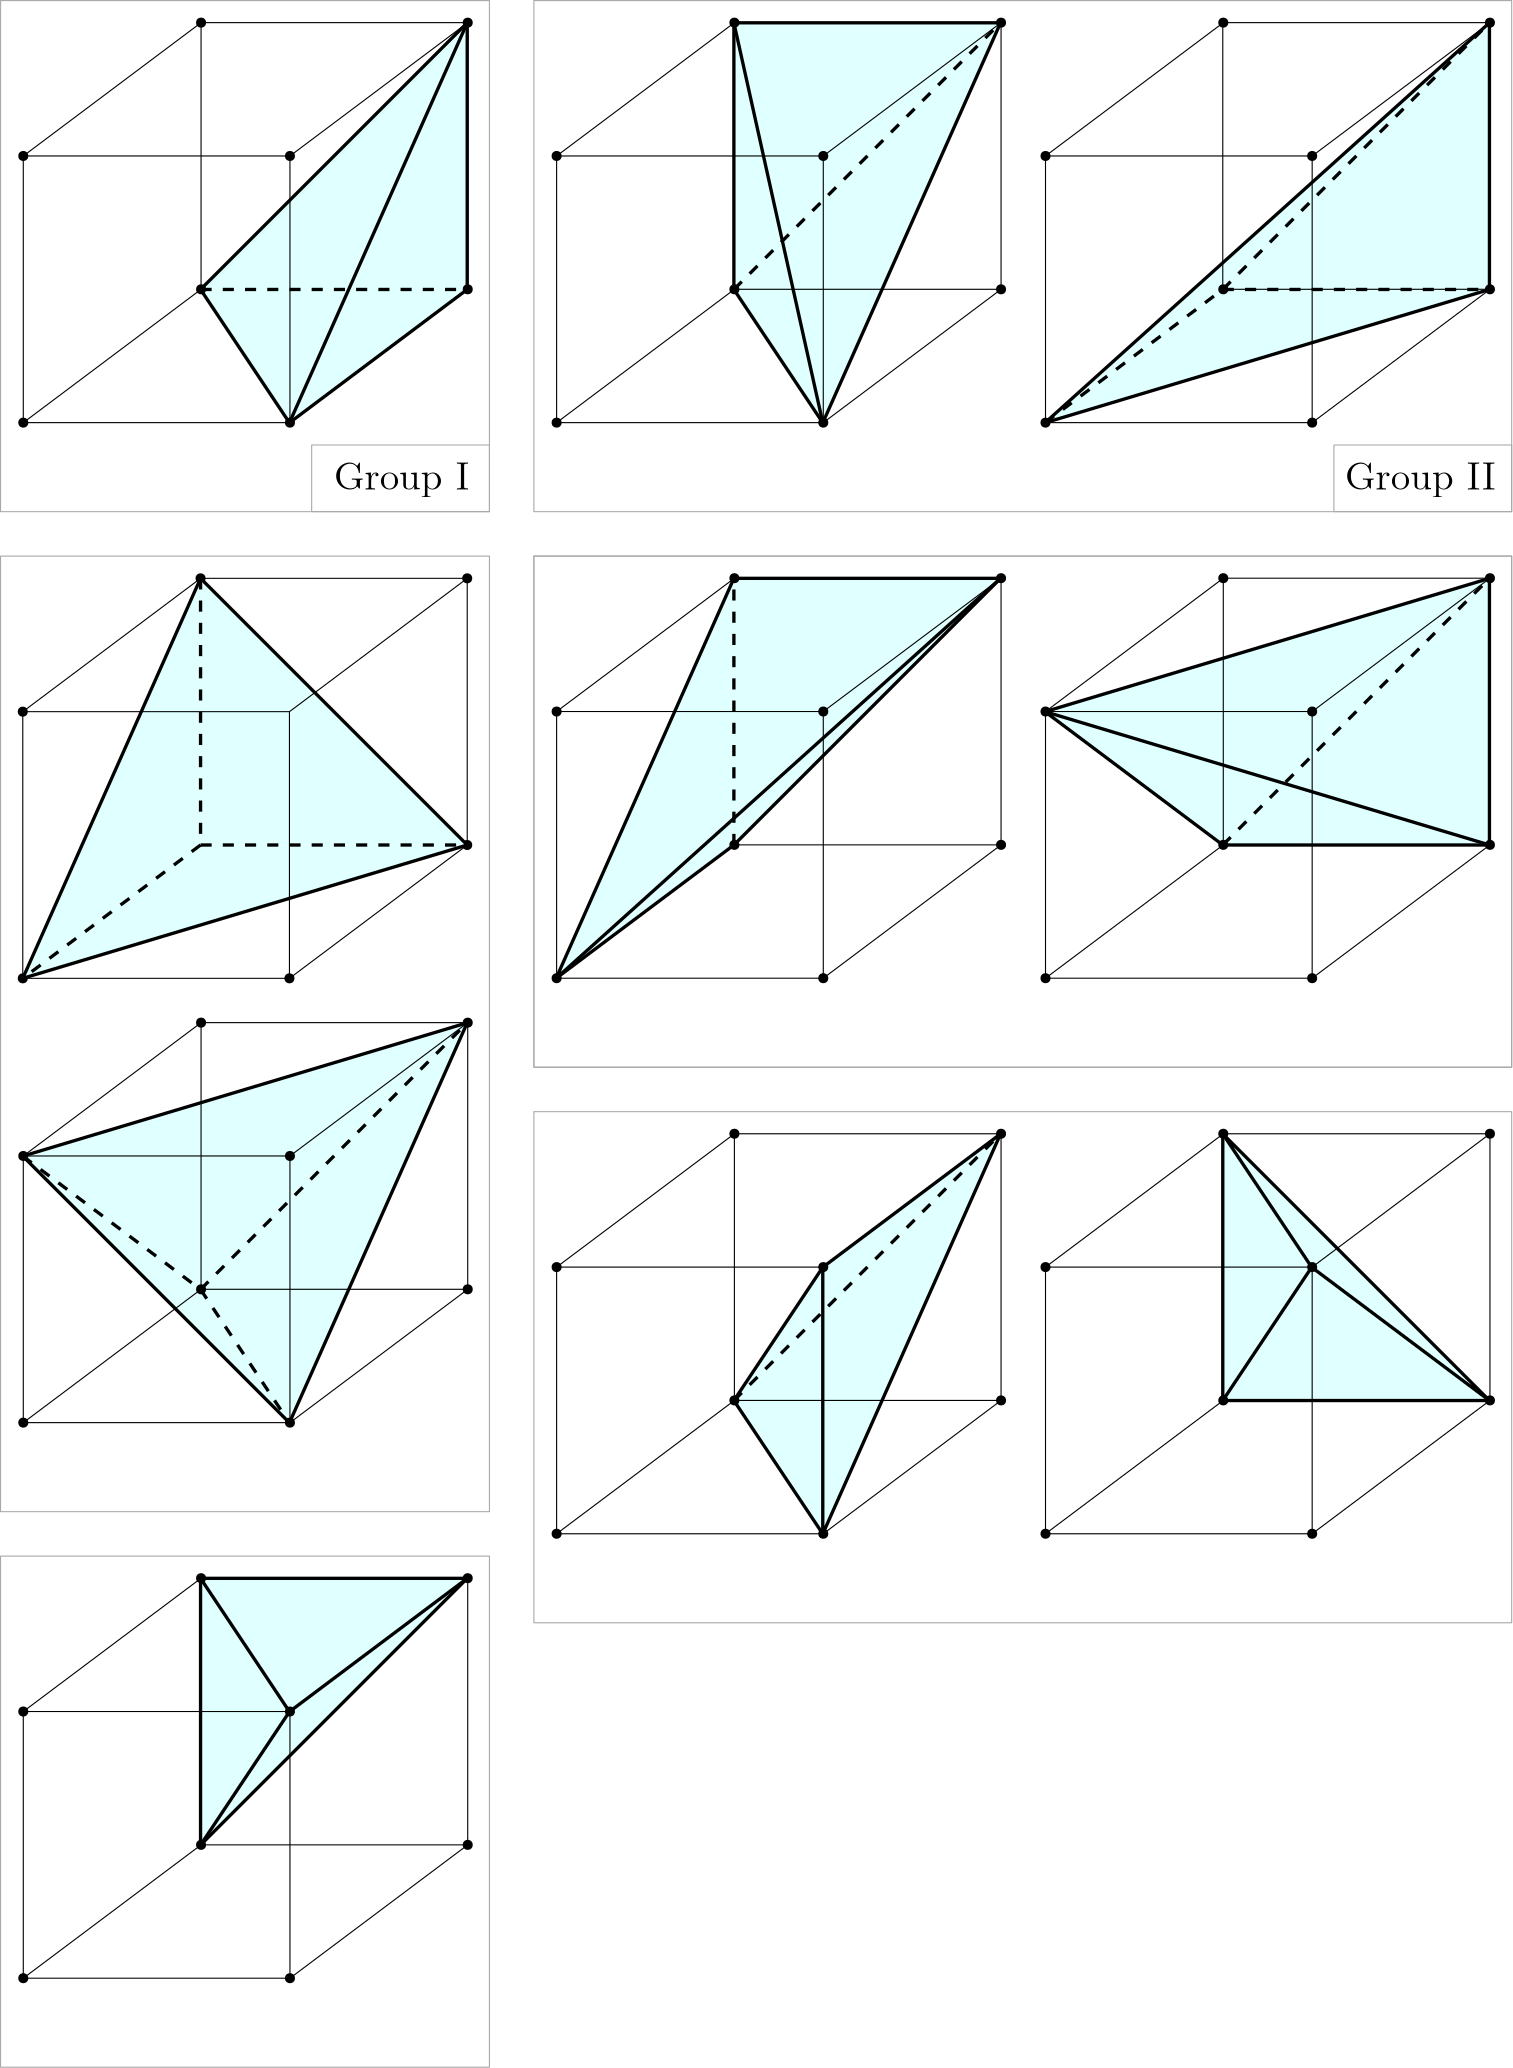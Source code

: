 <?xml version="1.0"?>
<!DOCTYPE ipe SYSTEM "ipe.dtd">
<ipe version="70206" creator="Ipe 7.2.7">
<info created="D:20180308150416" modified="D:20180308152148"/>
<ipestyle name="basic">
<symbol name="arrow/arc(spx)">
<path stroke="sym-stroke" fill="sym-stroke" pen="sym-pen">
0 0 m
-1 0.333 l
-1 -0.333 l
h
</path>
</symbol>
<symbol name="arrow/farc(spx)">
<path stroke="sym-stroke" fill="white" pen="sym-pen">
0 0 m
-1 0.333 l
-1 -0.333 l
h
</path>
</symbol>
<symbol name="arrow/ptarc(spx)">
<path stroke="sym-stroke" fill="sym-stroke" pen="sym-pen">
0 0 m
-1 0.333 l
-0.8 0 l
-1 -0.333 l
h
</path>
</symbol>
<symbol name="arrow/fptarc(spx)">
<path stroke="sym-stroke" fill="white" pen="sym-pen">
0 0 m
-1 0.333 l
-0.8 0 l
-1 -0.333 l
h
</path>
</symbol>
<symbol name="mark/circle(sx)" transformations="translations">
<path fill="sym-stroke">
0.6 0 0 0.6 0 0 e
0.4 0 0 0.4 0 0 e
</path>
</symbol>
<symbol name="mark/disk(sx)" transformations="translations">
<path fill="sym-stroke">
0.6 0 0 0.6 0 0 e
</path>
</symbol>
<symbol name="mark/fdisk(sfx)" transformations="translations">
<group>
<path fill="sym-fill">
0.5 0 0 0.5 0 0 e
</path>
<path fill="sym-stroke" fillrule="eofill">
0.6 0 0 0.6 0 0 e
0.4 0 0 0.4 0 0 e
</path>
</group>
</symbol>
<symbol name="mark/box(sx)" transformations="translations">
<path fill="sym-stroke" fillrule="eofill">
-0.6 -0.6 m
0.6 -0.6 l
0.6 0.6 l
-0.6 0.6 l
h
-0.4 -0.4 m
0.4 -0.4 l
0.4 0.4 l
-0.4 0.4 l
h
</path>
</symbol>
<symbol name="mark/square(sx)" transformations="translations">
<path fill="sym-stroke">
-0.6 -0.6 m
0.6 -0.6 l
0.6 0.6 l
-0.6 0.6 l
h
</path>
</symbol>
<symbol name="mark/fsquare(sfx)" transformations="translations">
<group>
<path fill="sym-fill">
-0.5 -0.5 m
0.5 -0.5 l
0.5 0.5 l
-0.5 0.5 l
h
</path>
<path fill="sym-stroke" fillrule="eofill">
-0.6 -0.6 m
0.6 -0.6 l
0.6 0.6 l
-0.6 0.6 l
h
-0.4 -0.4 m
0.4 -0.4 l
0.4 0.4 l
-0.4 0.4 l
h
</path>
</group>
</symbol>
<symbol name="mark/cross(sx)" transformations="translations">
<group>
<path fill="sym-stroke">
-0.43 -0.57 m
0.57 0.43 l
0.43 0.57 l
-0.57 -0.43 l
h
</path>
<path fill="sym-stroke">
-0.43 0.57 m
0.57 -0.43 l
0.43 -0.57 l
-0.57 0.43 l
h
</path>
</group>
</symbol>
<symbol name="arrow/fnormal(spx)">
<path stroke="sym-stroke" fill="white" pen="sym-pen">
0 0 m
-1 0.333 l
-1 -0.333 l
h
</path>
</symbol>
<symbol name="arrow/pointed(spx)">
<path stroke="sym-stroke" fill="sym-stroke" pen="sym-pen">
0 0 m
-1 0.333 l
-0.8 0 l
-1 -0.333 l
h
</path>
</symbol>
<symbol name="arrow/fpointed(spx)">
<path stroke="sym-stroke" fill="white" pen="sym-pen">
0 0 m
-1 0.333 l
-0.8 0 l
-1 -0.333 l
h
</path>
</symbol>
<symbol name="arrow/linear(spx)">
<path stroke="sym-stroke" pen="sym-pen">
-1 0.333 m
0 0 l
-1 -0.333 l
</path>
</symbol>
<symbol name="arrow/fdouble(spx)">
<path stroke="sym-stroke" fill="white" pen="sym-pen">
0 0 m
-1 0.333 l
-1 -0.333 l
h
-1 0 m
-2 0.333 l
-2 -0.333 l
h
</path>
</symbol>
<symbol name="arrow/double(spx)">
<path stroke="sym-stroke" fill="sym-stroke" pen="sym-pen">
0 0 m
-1 0.333 l
-1 -0.333 l
h
-1 0 m
-2 0.333 l
-2 -0.333 l
h
</path>
</symbol>
<pen name="heavier" value="0.8"/>
<pen name="fat" value="1.2"/>
<pen name="ultrafat" value="2"/>
<symbolsize name="large" value="5"/>
<symbolsize name="small" value="2"/>
<symbolsize name="tiny" value="1.1"/>
<arrowsize name="large" value="10"/>
<arrowsize name="small" value="5"/>
<arrowsize name="tiny" value="3"/>
<color name="red" value="1 0 0"/>
<color name="green" value="0 1 0"/>
<color name="blue" value="0 0 1"/>
<color name="yellow" value="1 1 0"/>
<color name="orange" value="1 0.647 0"/>
<color name="gold" value="1 0.843 0"/>
<color name="purple" value="0.627 0.125 0.941"/>
<color name="gray" value="0.745"/>
<color name="brown" value="0.647 0.165 0.165"/>
<color name="navy" value="0 0 0.502"/>
<color name="pink" value="1 0.753 0.796"/>
<color name="seagreen" value="0.18 0.545 0.341"/>
<color name="turquoise" value="0.251 0.878 0.816"/>
<color name="violet" value="0.933 0.51 0.933"/>
<color name="darkblue" value="0 0 0.545"/>
<color name="darkcyan" value="0 0.545 0.545"/>
<color name="darkgray" value="0.663"/>
<color name="darkgreen" value="0 0.392 0"/>
<color name="darkmagenta" value="0.545 0 0.545"/>
<color name="darkorange" value="1 0.549 0"/>
<color name="darkred" value="0.545 0 0"/>
<color name="lightblue" value="0.678 0.847 0.902"/>
<color name="lightcyan" value="0.878 1 1"/>
<color name="lightgray" value="0.827"/>
<color name="lightgreen" value="0.565 0.933 0.565"/>
<color name="lightyellow" value="1 1 0.878"/>
<dashstyle name="dashed" value="[4] 0"/>
<dashstyle name="dotted" value="[1 3] 0"/>
<dashstyle name="dash dotted" value="[4 2 1 2] 0"/>
<dashstyle name="dash dot dotted" value="[4 2 1 2 1 2] 0"/>
<textsize name="large" value="\large"/>
<textsize name="Large" value="\Large"/>
<textsize name="LARGE" value="\LARGE"/>
<textsize name="huge" value="\huge"/>
<textsize name="Huge" value="\Huge"/>
<textsize name="small" value="\small"/>
<textsize name="footnote" value="\footnotesize"/>
<textsize name="tiny" value="\tiny"/>
<textstyle name="center" begin="\begin{center}" end="\end{center}"/>
<textstyle name="itemize" begin="\begin{itemize}" end="\end{itemize}"/>
<textstyle name="item" begin="\begin{itemize}\item{}" end="\end{itemize}"/>
<gridsize name="4 pts" value="4"/>
<gridsize name="8 pts (~3 mm)" value="8"/>
<gridsize name="16 pts (~6 mm)" value="16"/>
<gridsize name="32 pts (~12 mm)" value="32"/>
<gridsize name="10 pts (~3.5 mm)" value="10"/>
<gridsize name="20 pts (~7 mm)" value="20"/>
<gridsize name="14 pts (~5 mm)" value="14"/>
<gridsize name="28 pts (~10 mm)" value="28"/>
<gridsize name="56 pts (~20 mm)" value="56"/>
<anglesize name="90 deg" value="90"/>
<anglesize name="60 deg" value="60"/>
<anglesize name="45 deg" value="45"/>
<anglesize name="30 deg" value="30"/>
<anglesize name="22.5 deg" value="22.5"/>
<opacity name="10%" value="0.1"/>
<opacity name="30%" value="0.3"/>
<opacity name="50%" value="0.5"/>
<opacity name="75%" value="0.75"/>
<tiling name="falling" angle="-60" step="4" width="1"/>
<tiling name="rising" angle="30" step="4" width="1"/>
</ipestyle>
<page>
<layer name="alpha"/>
<view layers="alpha" active="alpha"/>
<path layer="alpha" matrix="1 0 0 1 168.181 -135.95" stroke="black">
128 752 m
128 656 l
64 608 l
</path>
<path matrix="1 0 0 1 -23.819 64.05" stroke="black">
128 656 m
224 656 l
160 608 l
</path>
<path matrix="1 0 0 1 -24 -136" stroke="black">
128 656 m
224 656 l
160 608 l
</path>
<path matrix="1 0 0 1 216 64" fill="lightcyan">
80 256 m
112 208 l
176 352 l
112 304 l
80 256 l
</path>
<path matrix="1 0 0 1 40 -96" fill="lightcyan">
432 512 m
432 416 l
528 416 l
432 512 l
</path>
<path matrix="1 0 0 1 -152 -256" fill="lightcyan">
256 512 m
256 416 l
352 512 l
256 512 l
</path>
<path matrix="1 0 0 1 24 -56" fill="lightcyan">
16 464 m
176 512 l
112 368 l
16 464 l
</path>
<path matrix="1 0 0 1 40 -56" fill="lightcyan">
368 624 m
528 672 l
528 576 l
432 576 l
368 624 l
</path>
<path matrix="1 0 0 1 40 -56" fill="lightcyan">
256 672 m
192 528 l
256 576 l
352 672 l
256 672 l
</path>
<path matrix="1 0 0 1 392 144" fill="lightcyan">
176 672 m
176 576 l
16 528 l
176 672 l
</path>
<path matrix="1 0 0 1 -136 -16" fill="lightcyan">
432 736 m
464 688 l
528 832 l
432 832 l
432 736 l
</path>
<path matrix="1 0 0 1 -152 -16" fill="lightcyan">
352 736 m
288 688 l
256 736 l
352 832 l
352 736 l
</path>
<path matrix="1 0 0 1 -24 -136" stroke="black">
128 752 m
128 656 l
64 608 l
</path>
<use matrix="1 0 0 1 -24 -136" name="mark/disk(sx)" pos="128 752" size="normal" stroke="black"/>
<use matrix="1 0 0 1 -24 -136" name="mark/disk(sx)" pos="64 704" size="normal" stroke="black"/>
<use matrix="1 0 0 1 -24 -136" name="mark/disk(sx)" pos="160 704" size="normal" stroke="black"/>
<use matrix="1 0 0 1 -24 -136" name="mark/disk(sx)" pos="224 752" size="normal" stroke="black"/>
<use matrix="1 0 0 1 -24 -136" name="mark/disk(sx)" pos="224 656" size="normal" stroke="black"/>
<use matrix="1 0 0 1 -24 -136" name="mark/disk(sx)" pos="160 608" size="normal" stroke="black"/>
<use matrix="1 0 0 1 -24 -136" name="mark/disk(sx)" pos="64 608" size="normal" stroke="black"/>
<use matrix="1 0 0 1 -24 -136" name="mark/disk(sx)" pos="128 656" size="normal" stroke="black"/>
<path matrix="1 0 0 1 -24 56" stroke="black" fill="lightcyan" pen="fat">
128 560 m
64 416 l
224 464 l
128 560 l
</path>
<path matrix="1 0 0 1 -24 56" stroke="black" dash="dashed" pen="fat">
128 560 m
128 464 l
64 416 l
</path>
<path matrix="1 0 0 1 -24 56" stroke="black" dash="dashed" pen="fat">
128 464 m
224 464 l
</path>
<path matrix="1 0 0 1 -24 -136" stroke="black">
64 704 m
128 752 l
224 752 l
160 704 l
160 608 l
64 608 l
64 704 l
160 704 l
</path>
<path matrix="1 0 0 1 -24 -136" stroke="black">
224 752 m
224 656 l
</path>
<path matrix="1 0 0 1 -23.819 64.05" stroke="black">
64 704 m
128 752 l
224 752 l
160 704 l
160 608 l
64 608 l
64 704 l
160 704 l
</path>
<path matrix="1 0 0 1 -23.819 64.05" stroke="black">
128 752 m
128 656 l
64 608 l
</path>
<path matrix="1 0 0 1 -23.819 64.05" stroke="black">
224 752 m
224 656 l
</path>
<use matrix="1 0 0 1 -23.819 64.05" name="mark/disk(sx)" pos="128 752" size="normal" stroke="black"/>
<use matrix="1 0 0 1 -23.819 64.05" name="mark/disk(sx)" pos="64 704" size="normal" stroke="black"/>
<use matrix="1 0 0 1 -23.819 64.05" name="mark/disk(sx)" pos="160 704" size="normal" stroke="black"/>
<use matrix="1 0 0 1 -23.819 64.05" name="mark/disk(sx)" pos="224 752" size="normal" stroke="black"/>
<use matrix="1 0 0 1 -23.819 64.05" name="mark/disk(sx)" pos="224 656" size="normal" stroke="black"/>
<use matrix="1 0 0 1 -23.819 64.05" name="mark/disk(sx)" pos="160 608" size="normal" stroke="black"/>
<use matrix="1 0 0 1 -23.819 64.05" name="mark/disk(sx)" pos="64 608" size="normal" stroke="black"/>
<use matrix="1 0 0 1 -23.819 64.05" name="mark/disk(sx)" pos="128 656" size="normal" stroke="black"/>
<path matrix="1 0 0 1 -152 -16" stroke="black" dash="dashed" pen="fat">
256 736 m
352 736 l
</path>
<path matrix="1 0 0 1 -152 -16" stroke="black" pen="fat">
256 736 m
352 832 l
352 736 l
288 688 l
256 736 l
</path>
<path matrix="1 0 0 1 -152 -16" stroke="black" pen="fat">
288 688 m
352 832 l
</path>
<path matrix="1 0 0 1 168.181 64.05" stroke="black">
64 704 m
128 752 l
224 752 l
160 704 l
160 608 l
64 608 l
64 704 l
160 704 l
</path>
<path matrix="1 0 0 1 168.181 64.05" stroke="black">
128 752 m
128 656 l
64 608 l
</path>
<path matrix="1 0 0 1 168.181 64.05" stroke="black">
128 656 m
224 656 l
160 608 l
</path>
<path matrix="1 0 0 1 168.181 64.05" stroke="black">
224 752 m
224 656 l
</path>
<use matrix="1 0 0 1 168.181 64.05" name="mark/disk(sx)" pos="128 752" size="normal" stroke="black"/>
<use matrix="1 0 0 1 168.181 64.05" name="mark/disk(sx)" pos="64 704" size="normal" stroke="black"/>
<use matrix="1 0 0 1 168.181 64.05" name="mark/disk(sx)" pos="160 704" size="normal" stroke="black"/>
<use matrix="1 0 0 1 168.181 64.05" name="mark/disk(sx)" pos="224 752" size="normal" stroke="black"/>
<use matrix="1 0 0 1 168.181 64.05" name="mark/disk(sx)" pos="224 656" size="normal" stroke="black"/>
<use matrix="1 0 0 1 168.181 64.05" name="mark/disk(sx)" pos="160 608" size="normal" stroke="black"/>
<use matrix="1 0 0 1 168.181 64.05" name="mark/disk(sx)" pos="64 608" size="normal" stroke="black"/>
<use matrix="1 0 0 1 168.181 64.05" name="mark/disk(sx)" pos="128 656" size="normal" stroke="black"/>
<path matrix="1 0 0 1 -136 -16" stroke="black" pen="fat">
432 832 m
464 688 l
528 832 l
432 832 l
</path>
<path matrix="1 0 0 1 -136 -16" stroke="black" pen="fat">
432 736 m
464 688 l
</path>
<path matrix="1 0 0 1 -136 -16" stroke="black" pen="fat">
432 832 m
432 736 l
</path>
<path matrix="1 0 0 1 -136 -16" stroke="black" dash="dashed" pen="fat">
432 736 m
528 832 l
</path>
<path matrix="1 0 0 1 344.181 64.05" stroke="black">
64 704 m
128 752 l
224 752 l
160 704 l
160 608 l
64 608 l
64 704 l
160 704 l
</path>
<path matrix="1 0 0 1 344.181 64.05" stroke="black">
128 656 m
224 656 l
160 608 l
</path>
<path matrix="1 0 0 1 344.181 64.05" stroke="black">
224 752 m
224 656 l
</path>
<use matrix="1 0 0 1 344.181 64.05" name="mark/disk(sx)" pos="128 752" size="normal" stroke="black"/>
<use matrix="1 0 0 1 344.181 64.05" name="mark/disk(sx)" pos="64 704" size="normal" stroke="black"/>
<use matrix="1 0 0 1 344.181 64.05" name="mark/disk(sx)" pos="160 704" size="normal" stroke="black"/>
<use matrix="1 0 0 1 344.181 64.05" name="mark/disk(sx)" pos="224 752" size="normal" stroke="black"/>
<use matrix="1 0 0 1 344.181 64.05" name="mark/disk(sx)" pos="224 656" size="normal" stroke="black"/>
<use matrix="1 0 0 1 344.181 64.05" name="mark/disk(sx)" pos="160 608" size="normal" stroke="black"/>
<use matrix="1 0 0 1 344.181 64.05" name="mark/disk(sx)" pos="64 608" size="normal" stroke="black"/>
<use matrix="1 0 0 1 344.181 64.05" name="mark/disk(sx)" pos="128 656" size="normal" stroke="black"/>
<path matrix="1 0 0 1 392 144" stroke="black" pen="fat">
176 672 m
176 576 l
16 528 l
176 672 l
</path>
<path matrix="1 0 0 1 392 144" stroke="black" dash="dashed" pen="fat">
16 528 m
80 576 l
176 672 l
</path>
<path matrix="1 0 0 1 392 144" stroke="black" dash="dashed" pen="fat">
80 576 m
176 576 l
</path>
<path matrix="1 0 0 1 168.181 -135.95" stroke="black">
64 704 m
128 752 l
224 752 l
160 704 l
160 608 l
64 608 l
64 704 l
160 704 l
</path>
<path matrix="1 0 0 1 168.181 -135.95" stroke="black">
128 656 m
224 656 l
160 608 l
</path>
<path matrix="1 0 0 1 168.181 -135.95" stroke="black">
224 752 m
224 656 l
</path>
<use matrix="1 0 0 1 168.181 -135.95" name="mark/disk(sx)" pos="128 752" size="normal" stroke="black"/>
<use matrix="1 0 0 1 168.181 -135.95" name="mark/disk(sx)" pos="64 704" size="normal" stroke="black"/>
<use matrix="1 0 0 1 168.181 -135.95" name="mark/disk(sx)" pos="160 704" size="normal" stroke="black"/>
<use matrix="1 0 0 1 168.181 -135.95" name="mark/disk(sx)" pos="224 752" size="normal" stroke="black"/>
<use matrix="1 0 0 1 168.181 -135.95" name="mark/disk(sx)" pos="224 656" size="normal" stroke="black"/>
<use matrix="1 0 0 1 168.181 -135.95" name="mark/disk(sx)" pos="160 608" size="normal" stroke="black"/>
<use matrix="1 0 0 1 168.181 -135.95" name="mark/disk(sx)" pos="64 608" size="normal" stroke="black"/>
<use matrix="1 0 0 1 168.181 -135.95" name="mark/disk(sx)" pos="128 656" size="normal" stroke="black"/>
<path matrix="1 0 0 1 40 -56" stroke="black" pen="fat">
256 672 m
192 528 l
352 672 l
256 672 l
</path>
<path matrix="1 0 0 1 40 -56" stroke="black" pen="fat">
192 528 m
256 576 l
</path>
<path matrix="1 0 0 1 40 -56" stroke="black" pen="fat">
256 576 m
352 672 l
</path>
<path matrix="1 0 0 1 40 -56" stroke="black" dash="dashed" pen="fat">
256 576 m
256 672 l
</path>
<path matrix="1 0 0 1 344.181 -135.95" stroke="black">
64 704 m
128 752 l
224 752 l
160 704 l
160 608 l
64 608 l
64 704 l
160 704 l
</path>
<path matrix="1 0 0 1 344.181 -135.95" stroke="black">
128 752 m
128 656 l
64 608 l
</path>
<path matrix="1 0 0 1 344.181 -135.95" stroke="black">
128 656 m
224 656 l
160 608 l
</path>
<path matrix="1 0 0 1 344.181 -135.95" stroke="black">
224 752 m
224 656 l
</path>
<use matrix="1 0 0 1 344.181 -135.95" name="mark/disk(sx)" pos="128 752" size="normal" stroke="black"/>
<use matrix="1 0 0 1 344.181 -135.95" name="mark/disk(sx)" pos="64 704" size="normal" stroke="black"/>
<use matrix="1 0 0 1 344.181 -135.95" name="mark/disk(sx)" pos="160 704" size="normal" stroke="black"/>
<use matrix="1 0 0 1 344.181 -135.95" name="mark/disk(sx)" pos="224 752" size="normal" stroke="black"/>
<use matrix="1 0 0 1 344.181 -135.95" name="mark/disk(sx)" pos="224 656" size="normal" stroke="black"/>
<use matrix="1 0 0 1 344.181 -135.95" name="mark/disk(sx)" pos="160 608" size="normal" stroke="black"/>
<use matrix="1 0 0 1 344.181 -135.95" name="mark/disk(sx)" pos="64 608" size="normal" stroke="black"/>
<use matrix="1 0 0 1 344.181 -135.95" name="mark/disk(sx)" pos="128 656" size="normal" stroke="black"/>
<path matrix="1 0 0 1 -23.819 -295.95" stroke="black">
64 704 m
128 752 l
224 752 l
160 704 l
160 608 l
64 608 l
64 704 l
160 704 l
</path>
<path matrix="1 0 0 1 -23.819 -295.95" stroke="black">
128 752 m
128 656 l
64 608 l
</path>
<path matrix="1 0 0 1 -23.819 -295.95" stroke="black">
128 656 m
224 656 l
160 608 l
</path>
<path matrix="1 0 0 1 -23.819 -295.95" stroke="black">
224 752 m
224 656 l
</path>
<use matrix="1 0 0 1 -23.819 -295.95" name="mark/disk(sx)" pos="128 752" size="normal" stroke="black"/>
<use matrix="1 0 0 1 -23.819 -295.95" name="mark/disk(sx)" pos="64 704" size="normal" stroke="black"/>
<use matrix="1 0 0 1 -23.819 -295.95" name="mark/disk(sx)" pos="160 704" size="normal" stroke="black"/>
<use matrix="1 0 0 1 -23.819 -295.95" name="mark/disk(sx)" pos="224 752" size="normal" stroke="black"/>
<use matrix="1 0 0 1 -23.819 -295.95" name="mark/disk(sx)" pos="224 656" size="normal" stroke="black"/>
<use matrix="1 0 0 1 -23.819 -295.95" name="mark/disk(sx)" pos="160 608" size="normal" stroke="black"/>
<use matrix="1 0 0 1 -23.819 -295.95" name="mark/disk(sx)" pos="64 608" size="normal" stroke="black"/>
<use matrix="1 0 0 1 -23.819 -295.95" name="mark/disk(sx)" pos="128 656" size="normal" stroke="black"/>
<path matrix="1 0 0 1 -23.819 -495.95" stroke="black">
64 704 m
128 752 l
224 752 l
160 704 l
160 608 l
64 608 l
64 704 l
160 704 l
</path>
<path matrix="1 0 0 1 -23.819 -495.95" stroke="black">
128 752 m
128 656 l
64 608 l
</path>
<path matrix="1 0 0 1 -23.819 -495.95" stroke="black">
128 656 m
224 656 l
160 608 l
</path>
<path matrix="1 0 0 1 -23.819 -495.95" stroke="black">
224 752 m
224 656 l
</path>
<use matrix="1 0 0 1 -23.819 -495.95" name="mark/disk(sx)" pos="128 752" size="normal" stroke="black"/>
<use matrix="1 0 0 1 -23.819 -495.95" name="mark/disk(sx)" pos="64 704" size="normal" stroke="black"/>
<use matrix="1 0 0 1 -23.819 -495.95" name="mark/disk(sx)" pos="160 704" size="normal" stroke="black"/>
<use matrix="1 0 0 1 -23.819 -495.95" name="mark/disk(sx)" pos="224 752" size="normal" stroke="black"/>
<use matrix="1 0 0 1 -23.819 -495.95" name="mark/disk(sx)" pos="224 656" size="normal" stroke="black"/>
<use matrix="1 0 0 1 -23.819 -495.95" name="mark/disk(sx)" pos="160 608" size="normal" stroke="black"/>
<use matrix="1 0 0 1 -23.819 -495.95" name="mark/disk(sx)" pos="64 608" size="normal" stroke="black"/>
<use matrix="1 0 0 1 -23.819 -495.95" name="mark/disk(sx)" pos="128 656" size="normal" stroke="black"/>
<path matrix="1 0 0 1 344.181 -335.95" stroke="black">
64 704 m
128 752 l
224 752 l
160 704 l
160 608 l
64 608 l
64 704 l
160 704 l
</path>
<path matrix="1 0 0 1 344.181 -335.95" stroke="black">
128 752 m
128 656 l
64 608 l
</path>
<path matrix="1 0 0 1 344.181 -335.95" stroke="black">
128 656 m
224 656 l
160 608 l
</path>
<path matrix="1 0 0 1 344.181 -335.95" stroke="black">
224 752 m
224 656 l
</path>
<use matrix="1 0 0 1 344.181 -335.95" name="mark/disk(sx)" pos="128 752" size="normal" stroke="black"/>
<use matrix="1 0 0 1 344.181 -335.95" name="mark/disk(sx)" pos="64 704" size="normal" stroke="black"/>
<use matrix="1 0 0 1 344.181 -335.95" name="mark/disk(sx)" pos="160 704" size="normal" stroke="black"/>
<use matrix="1 0 0 1 344.181 -335.95" name="mark/disk(sx)" pos="224 752" size="normal" stroke="black"/>
<use matrix="1 0 0 1 344.181 -335.95" name="mark/disk(sx)" pos="224 656" size="normal" stroke="black"/>
<use matrix="1 0 0 1 344.181 -335.95" name="mark/disk(sx)" pos="160 608" size="normal" stroke="black"/>
<use matrix="1 0 0 1 344.181 -335.95" name="mark/disk(sx)" pos="64 608" size="normal" stroke="black"/>
<use matrix="1 0 0 1 344.181 -335.95" name="mark/disk(sx)" pos="128 656" size="normal" stroke="black"/>
<path matrix="1 0 0 1 40 -56" stroke="black" pen="fat">
528 672 m
528 576 l
368 624 l
528 672 l
</path>
<path matrix="1 0 0 1 40 -56" stroke="black" pen="fat">
368 624 m
432 576 l
528 576 l
</path>
<path matrix="1 0 0 1 40 -56" stroke="black" dash="dashed" pen="fat">
432 576 m
528 672 l
</path>
<path matrix="1 0 0 1 24 -56" stroke="black" pen="fat">
16 464 m
112 368 l
176 512 l
16 464 l
</path>
<path matrix="1 0 0 1 24 -56" stroke="black" dash="dashed" pen="fat">
16 464 m
80 416 l
176 512 l
</path>
<path matrix="1 0 0 1 24 -56" stroke="black" dash="dashed" pen="fat">
80 416 m
112 368 l
</path>
<path matrix="1 0 0 1 -152 -256" stroke="black" pen="fat">
256 512 m
352 512 l
288 464 l
256 512 l
</path>
<path matrix="1 0 0 1 -152 -256" stroke="black" pen="fat">
256 416 m
288 464 l
</path>
<path matrix="1 0 0 1 -152 -256" stroke="black" pen="fat">
256 512 m
256 416 l
</path>
<path matrix="1 0 0 1 -152 -256" stroke="black" pen="fat">
256 416 m
352 512 l
</path>
<path matrix="1 0 0 1 40 -96" stroke="black" pen="fat">
432 512 m
464 464 l
528 416 l
432 512 l
</path>
<path matrix="1 0 0 1 40 -96" stroke="black" pen="fat">
432 512 m
432 416 l
464 464 l
</path>
<path matrix="1 0 0 1 40 -96" stroke="black" pen="fat">
432 416 m
528 416 l
</path>
<path matrix="1 0 0 1 168.181 -335.95" stroke="black">
64 704 m
128 752 l
224 752 l
160 704 l
160 608 l
64 608 l
64 704 l
160 704 l
</path>
<path matrix="1 0 0 1 168.181 -335.95" stroke="black">
128 752 m
128 656 l
64 608 l
</path>
<path matrix="1 0 0 1 168.181 -335.95" stroke="black">
128 656 m
224 656 l
160 608 l
</path>
<path matrix="1 0 0 1 168.181 -335.95" stroke="black">
224 752 m
224 656 l
</path>
<use matrix="1 0 0 1 168.181 -335.95" name="mark/disk(sx)" pos="128 752" size="normal" stroke="black"/>
<use matrix="1 0 0 1 168.181 -335.95" name="mark/disk(sx)" pos="64 704" size="normal" stroke="black"/>
<use matrix="1 0 0 1 168.181 -335.95" name="mark/disk(sx)" pos="160 704" size="normal" stroke="black"/>
<use matrix="1 0 0 1 168.181 -335.95" name="mark/disk(sx)" pos="224 752" size="normal" stroke="black"/>
<use matrix="1 0 0 1 168.181 -335.95" name="mark/disk(sx)" pos="224 656" size="normal" stroke="black"/>
<use matrix="1 0 0 1 168.181 -335.95" name="mark/disk(sx)" pos="160 608" size="normal" stroke="black"/>
<use matrix="1 0 0 1 168.181 -335.95" name="mark/disk(sx)" pos="64 608" size="normal" stroke="black"/>
<use matrix="1 0 0 1 168.181 -335.95" name="mark/disk(sx)" pos="128 656" size="normal" stroke="black"/>
<path matrix="1 0 0 1 216 64" stroke="black" pen="fat">
176 352 m
112 208 l
112 304 l
176 352 l
</path>
<path matrix="1 0 0 1 216 64" stroke="black" pen="fat">
80 256 m
112 304 l
</path>
<path matrix="1 0 0 1 216 64" stroke="black" pen="fat">
80 256 m
112 208 l
</path>
<path matrix="1 0 0 1 216 64" stroke="black" dash="dashed" pen="fat">
80 256 m
176 352 l
</path>
<path matrix="1 0 0 1 392 144" stroke="black">
80 672 m
80 576 l
</path>
<text matrix="1 0 0 1 104 -24" transformations="translations" pos="48 672" stroke="black" type="label" width="48.866" height="9.803" depth="2.79" valign="baseline" size="Large">Group I</text>
<path matrix="1 0 0 1 24 -16" stroke="darkgray" cap="0" join="1">
8 840 m
8 656 l
184 656 l
184 840 l
h
</path>
<path matrix="1 0 0 1 8 0" stroke="darkgray" cap="0" join="1">
216 824 m
216 640 l
568 640 l
568 824 l
h
</path>
<path matrix="1 0 0 1 8 0" stroke="darkgray" cap="0" join="1">
216 624 m
216 440 l
568 440 l
568 624 l
h
</path>
<path matrix="1 0 0 1 8 0" stroke="darkgray" cap="0" join="1">
216 624 m
216 440 l
568 440 l
568 624 l
h
</path>
<path matrix="1 0 0 1 8 -16" stroke="darkgray" cap="0" join="1">
200 640 m
200 296 l
24 296 l
24 640 l
h
</path>
<path matrix="1 0 0 1 16 -8" stroke="darkgray" cap="0" join="1">
192 272 m
192 88 l
16 88 l
16 272 l
h
</path>
<path matrix="1 0 0 1 8 160" stroke="darkgray" cap="0" join="1">
216 264 m
216 80 l
568 80 l
568 264 l
h
</path>
<path stroke="darkgray" cap="0" join="1">
208 664 m
208 640 l
144 640 l
144 664 l
h
</path>
<text matrix="1 0 0 1 468 -24" transformations="translations" pos="48 672" stroke="black" type="label" width="54.324" height="9.803" depth="2.79" valign="baseline" size="Large">Group II</text>
<path matrix="1 0 0 1 368 0" stroke="darkgray" cap="0" join="1">
208 664 m
208 640 l
144 640 l
144 664 l
h
</path>
</page>
</ipe>

